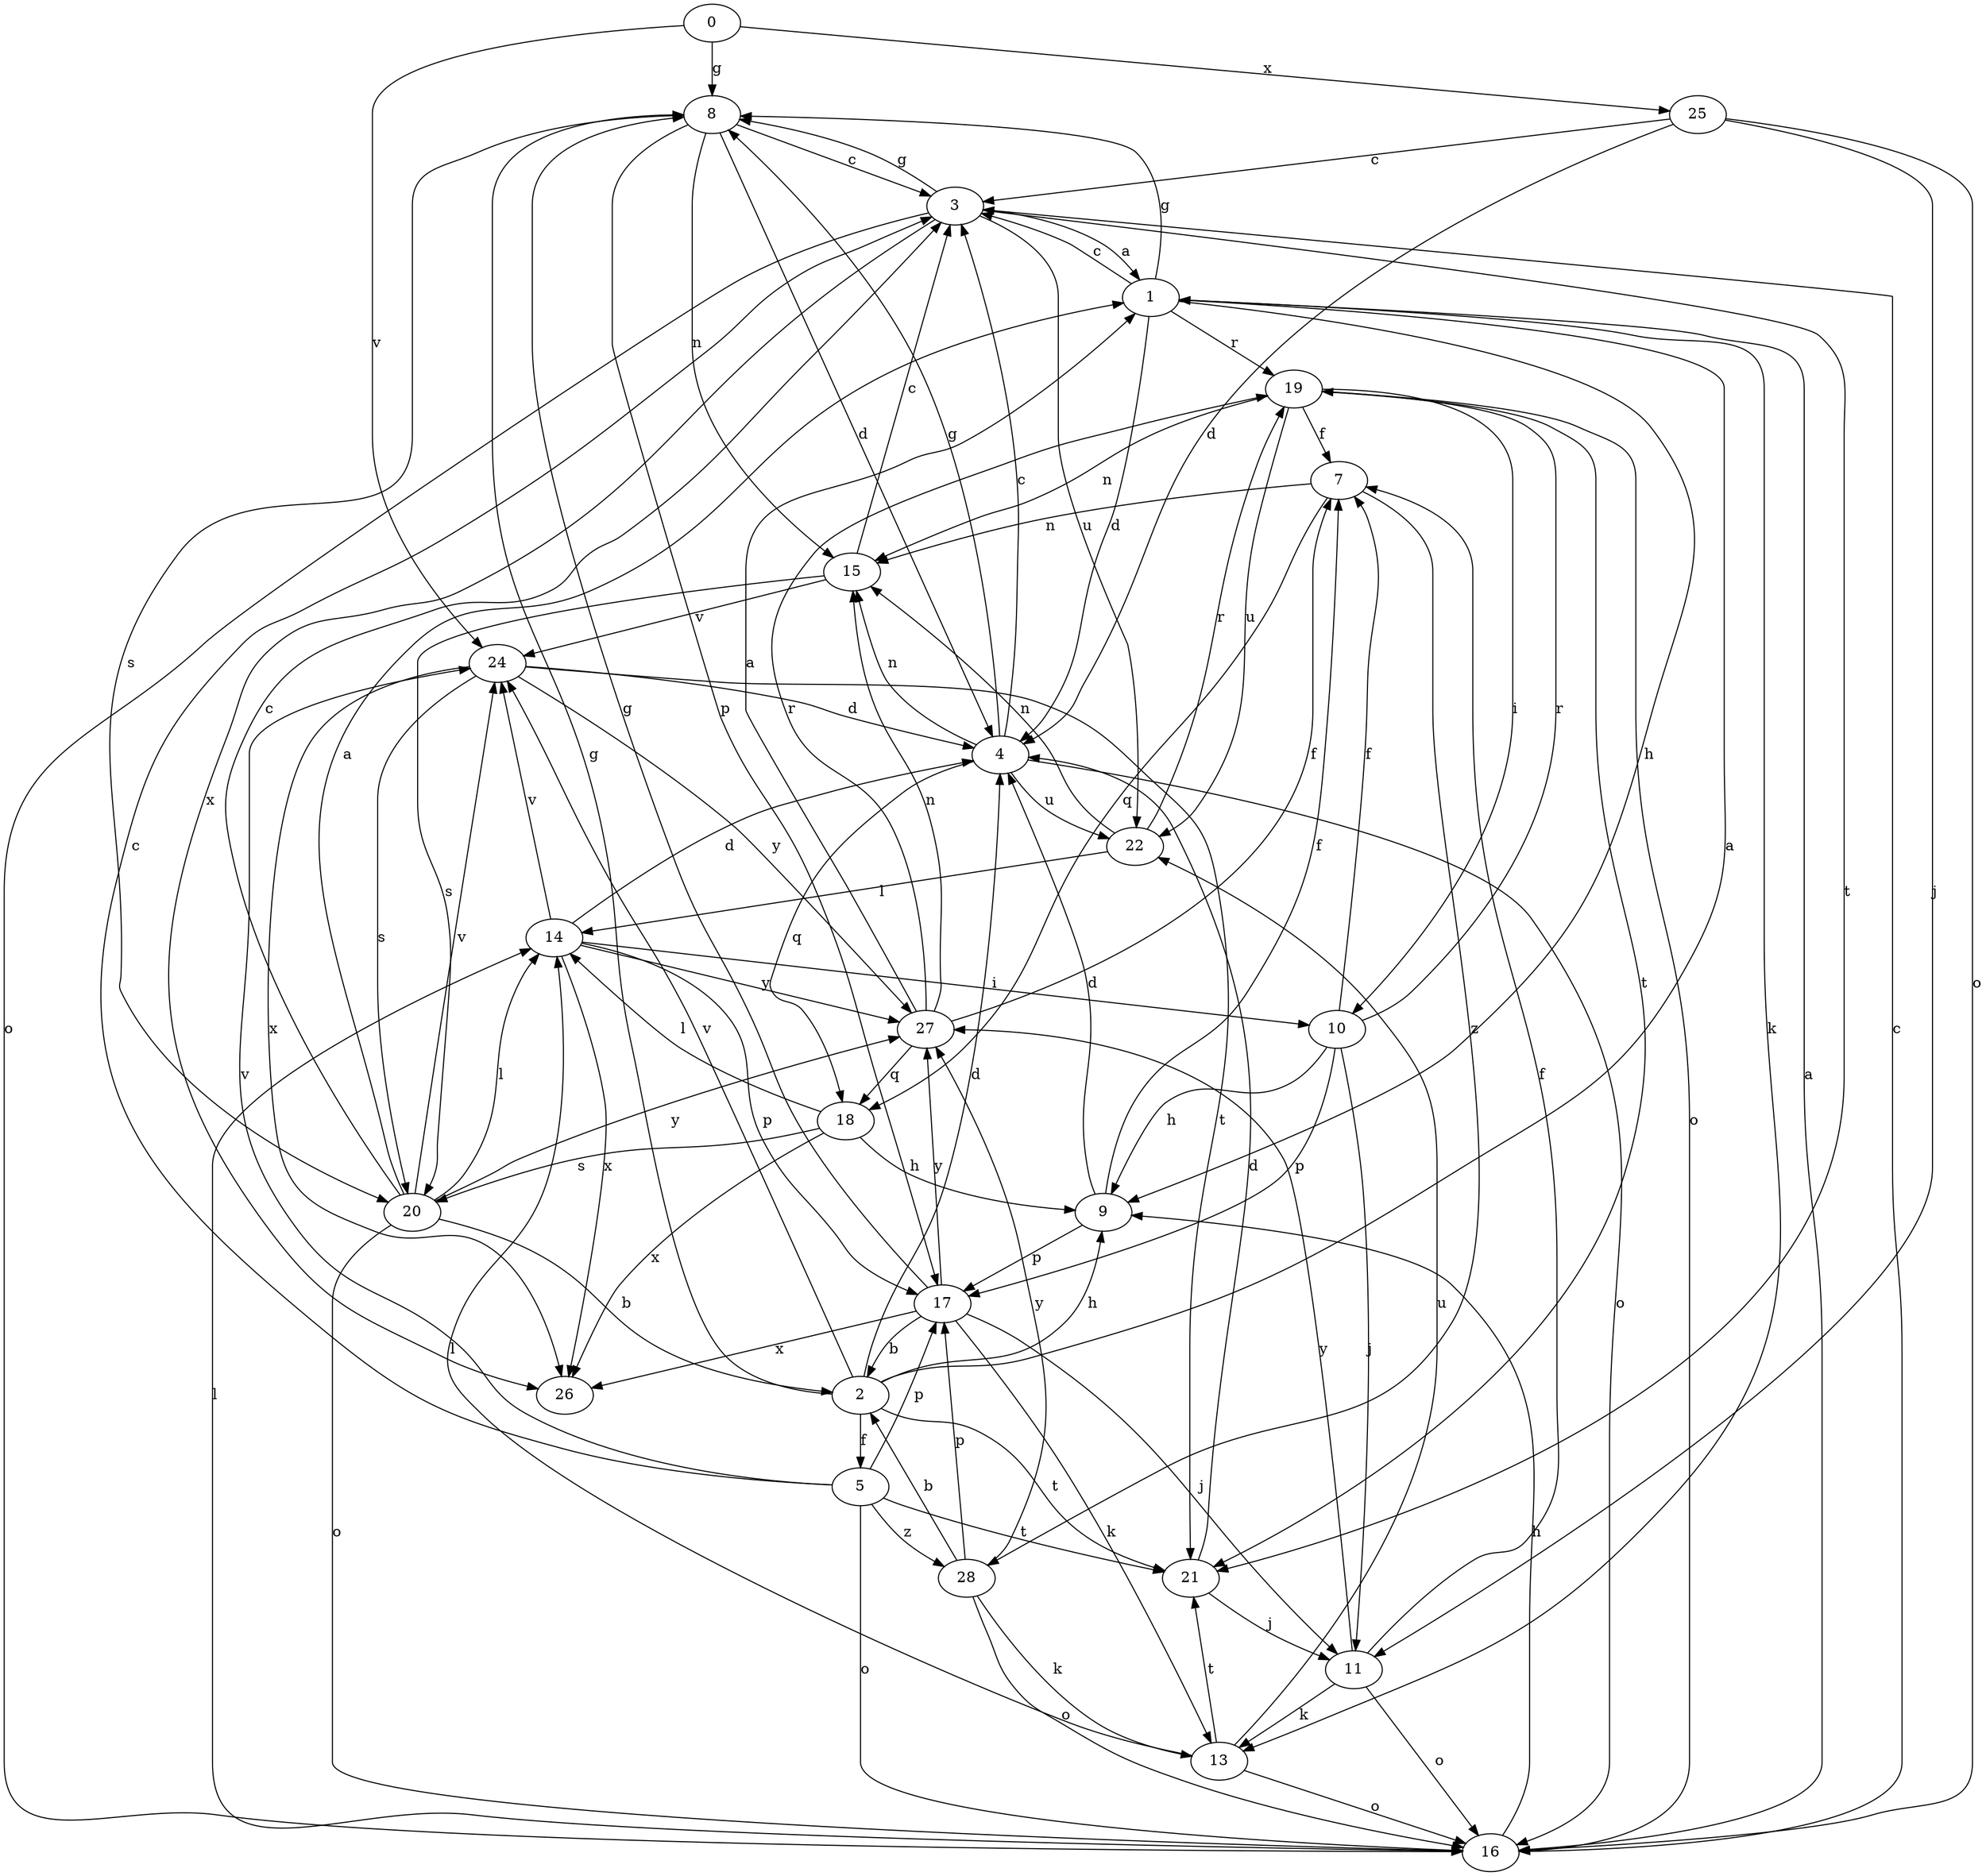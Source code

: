 strict digraph  {
0;
1;
2;
3;
4;
5;
7;
8;
9;
10;
11;
13;
14;
15;
16;
17;
18;
19;
20;
21;
22;
24;
25;
26;
27;
28;
0 -> 8  [label=g];
0 -> 24  [label=v];
0 -> 25  [label=x];
1 -> 3  [label=c];
1 -> 4  [label=d];
1 -> 8  [label=g];
1 -> 9  [label=h];
1 -> 13  [label=k];
1 -> 19  [label=r];
2 -> 1  [label=a];
2 -> 4  [label=d];
2 -> 5  [label=f];
2 -> 8  [label=g];
2 -> 9  [label=h];
2 -> 21  [label=t];
2 -> 24  [label=v];
3 -> 1  [label=a];
3 -> 8  [label=g];
3 -> 16  [label=o];
3 -> 21  [label=t];
3 -> 22  [label=u];
3 -> 26  [label=x];
4 -> 3  [label=c];
4 -> 8  [label=g];
4 -> 15  [label=n];
4 -> 16  [label=o];
4 -> 18  [label=q];
4 -> 22  [label=u];
5 -> 3  [label=c];
5 -> 16  [label=o];
5 -> 17  [label=p];
5 -> 21  [label=t];
5 -> 24  [label=v];
5 -> 28  [label=z];
7 -> 15  [label=n];
7 -> 18  [label=q];
7 -> 28  [label=z];
8 -> 3  [label=c];
8 -> 4  [label=d];
8 -> 15  [label=n];
8 -> 17  [label=p];
8 -> 20  [label=s];
9 -> 4  [label=d];
9 -> 7  [label=f];
9 -> 17  [label=p];
10 -> 7  [label=f];
10 -> 9  [label=h];
10 -> 11  [label=j];
10 -> 17  [label=p];
10 -> 19  [label=r];
11 -> 7  [label=f];
11 -> 13  [label=k];
11 -> 16  [label=o];
11 -> 27  [label=y];
13 -> 14  [label=l];
13 -> 16  [label=o];
13 -> 21  [label=t];
13 -> 22  [label=u];
14 -> 4  [label=d];
14 -> 10  [label=i];
14 -> 17  [label=p];
14 -> 24  [label=v];
14 -> 26  [label=x];
14 -> 27  [label=y];
15 -> 3  [label=c];
15 -> 20  [label=s];
15 -> 24  [label=v];
16 -> 1  [label=a];
16 -> 3  [label=c];
16 -> 9  [label=h];
16 -> 14  [label=l];
17 -> 2  [label=b];
17 -> 8  [label=g];
17 -> 11  [label=j];
17 -> 13  [label=k];
17 -> 26  [label=x];
17 -> 27  [label=y];
18 -> 9  [label=h];
18 -> 14  [label=l];
18 -> 20  [label=s];
18 -> 26  [label=x];
19 -> 7  [label=f];
19 -> 10  [label=i];
19 -> 15  [label=n];
19 -> 16  [label=o];
19 -> 21  [label=t];
19 -> 22  [label=u];
20 -> 1  [label=a];
20 -> 2  [label=b];
20 -> 3  [label=c];
20 -> 14  [label=l];
20 -> 16  [label=o];
20 -> 24  [label=v];
20 -> 27  [label=y];
21 -> 4  [label=d];
21 -> 11  [label=j];
22 -> 14  [label=l];
22 -> 15  [label=n];
22 -> 19  [label=r];
24 -> 4  [label=d];
24 -> 20  [label=s];
24 -> 21  [label=t];
24 -> 26  [label=x];
24 -> 27  [label=y];
25 -> 3  [label=c];
25 -> 4  [label=d];
25 -> 11  [label=j];
25 -> 16  [label=o];
27 -> 1  [label=a];
27 -> 7  [label=f];
27 -> 15  [label=n];
27 -> 18  [label=q];
27 -> 19  [label=r];
28 -> 2  [label=b];
28 -> 13  [label=k];
28 -> 16  [label=o];
28 -> 17  [label=p];
28 -> 27  [label=y];
}
